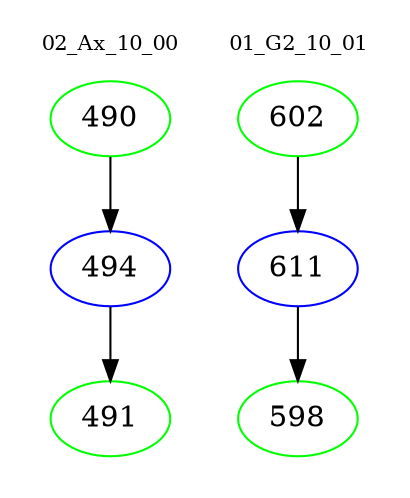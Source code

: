 digraph{
subgraph cluster_0 {
color = white
label = "02_Ax_10_00";
fontsize=10;
T0_490 [label="490", color="green"]
T0_490 -> T0_494 [color="black"]
T0_494 [label="494", color="blue"]
T0_494 -> T0_491 [color="black"]
T0_491 [label="491", color="green"]
}
subgraph cluster_1 {
color = white
label = "01_G2_10_01";
fontsize=10;
T1_602 [label="602", color="green"]
T1_602 -> T1_611 [color="black"]
T1_611 [label="611", color="blue"]
T1_611 -> T1_598 [color="black"]
T1_598 [label="598", color="green"]
}
}
